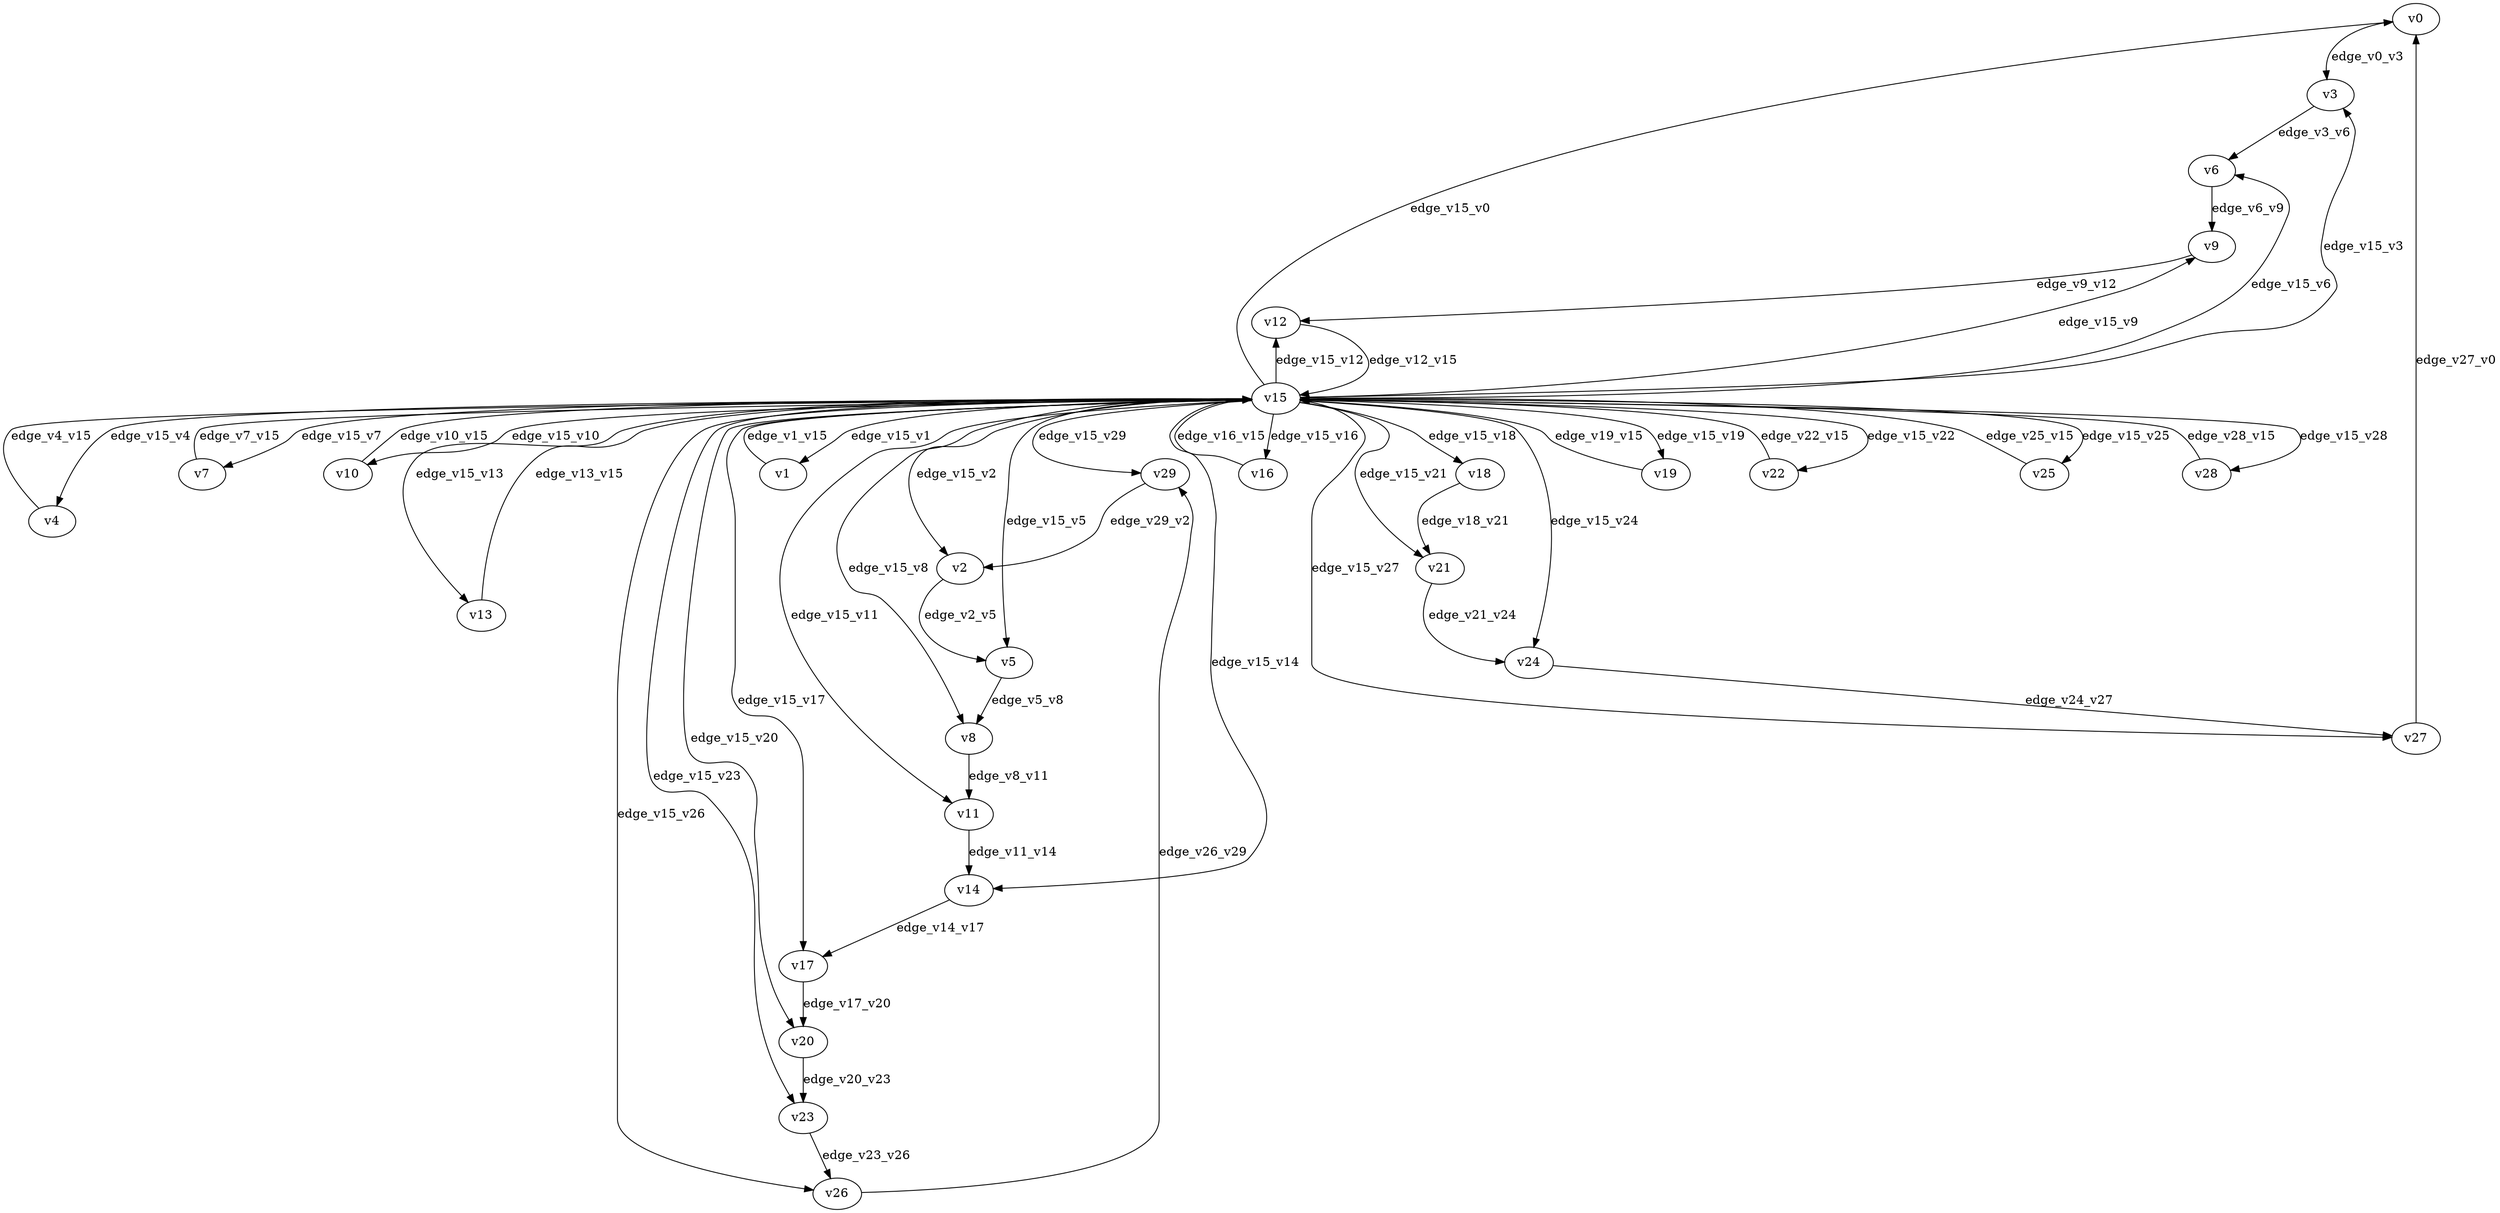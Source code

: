 digraph test038 {
    // Discounted game test case
    // Vertex properties: name [player=X]
    // Edge properties: [weight=Y, discount=Z]

    v0 [name="v0", player=0];
    v1 [name="v1", player=1];
    v2 [name="v2", player=0];
    v3 [name="v3", player=1];
    v4 [name="v4", player=0];
    v5 [name="v5", player=1];
    v6 [name="v6", player=0];
    v7 [name="v7", player=1];
    v8 [name="v8", player=0];
    v9 [name="v9", player=1];
    v10 [name="v10", player=0];
    v11 [name="v11", player=1];
    v12 [name="v12", player=0];
    v13 [name="v13", player=1];
    v14 [name="v14", player=0];
    v15 [name="v15", player=0];
    v16 [name="v16", player=0];
    v17 [name="v17", player=1];
    v18 [name="v18", player=0];
    v19 [name="v19", player=1];
    v20 [name="v20", player=0];
    v21 [name="v21", player=1];
    v22 [name="v22", player=0];
    v23 [name="v23", player=1];
    v24 [name="v24", player=0];
    v25 [name="v25", player=1];
    v26 [name="v26", player=0];
    v27 [name="v27", player=1];
    v28 [name="v28", player=0];
    v29 [name="v29", player=1];

    v15 -> v0 [label="edge_v15_v0", weight=-1.59, discount=0.202];
    v15 -> v1 [label="edge_v15_v1", weight=1.91, discount=0.202];
    v1 -> v15 [label="edge_v1_v15", weight=2.92, discount=0.202];
    v15 -> v2 [label="edge_v15_v2", weight=-0.79, discount=0.202];
    v15 -> v3 [label="edge_v15_v3", weight=0.48, discount=0.202];
    v15 -> v4 [label="edge_v15_v4", weight=-2.47, discount=0.202];
    v4 -> v15 [label="edge_v4_v15", weight=-4.73, discount=0.202];
    v15 -> v5 [label="edge_v15_v5", weight=5.90, discount=0.202];
    v15 -> v6 [label="edge_v15_v6", weight=0.48, discount=0.202];
    v15 -> v7 [label="edge_v15_v7", weight=3.15, discount=0.202];
    v7 -> v15 [label="edge_v7_v15", weight=5.86, discount=0.202];
    v15 -> v8 [label="edge_v15_v8", weight=-5.29, discount=0.202];
    v15 -> v9 [label="edge_v15_v9", weight=-4.52, discount=0.202];
    v15 -> v10 [label="edge_v15_v10", weight=7.93, discount=0.202];
    v10 -> v15 [label="edge_v10_v15", weight=6.08, discount=0.202];
    v15 -> v11 [label="edge_v15_v11", weight=2.99, discount=0.202];
    v15 -> v12 [label="edge_v15_v12", weight=9.77, discount=0.202];
    v15 -> v13 [label="edge_v15_v13", weight=-0.80, discount=0.202];
    v13 -> v15 [label="edge_v13_v15", weight=-0.90, discount=0.202];
    v15 -> v14 [label="edge_v15_v14", weight=-3.68, discount=0.202];
    v15 -> v16 [label="edge_v15_v16", weight=9.79, discount=0.202];
    v16 -> v15 [label="edge_v16_v15", weight=9.54, discount=0.202];
    v15 -> v17 [label="edge_v15_v17", weight=2.69, discount=0.202];
    v15 -> v18 [label="edge_v15_v18", weight=5.32, discount=0.202];
    v15 -> v19 [label="edge_v15_v19", weight=6.33, discount=0.202];
    v19 -> v15 [label="edge_v19_v15", weight=3.33, discount=0.202];
    v15 -> v20 [label="edge_v15_v20", weight=-3.83, discount=0.202];
    v15 -> v21 [label="edge_v15_v21", weight=-2.78, discount=0.202];
    v15 -> v22 [label="edge_v15_v22", weight=-1.00, discount=0.202];
    v22 -> v15 [label="edge_v22_v15", weight=1.35, discount=0.202];
    v15 -> v23 [label="edge_v15_v23", weight=-4.97, discount=0.202];
    v15 -> v24 [label="edge_v15_v24", weight=9.85, discount=0.202];
    v15 -> v25 [label="edge_v15_v25", weight=3.02, discount=0.202];
    v25 -> v15 [label="edge_v25_v15", weight=3.83, discount=0.202];
    v15 -> v26 [label="edge_v15_v26", weight=2.96, discount=0.202];
    v15 -> v27 [label="edge_v15_v27", weight=3.88, discount=0.202];
    v15 -> v28 [label="edge_v15_v28", weight=7.96, discount=0.202];
    v28 -> v15 [label="edge_v28_v15", weight=8.02, discount=0.202];
    v15 -> v29 [label="edge_v15_v29", weight=-2.51, discount=0.202];
    v0 -> v3 [label="edge_v0_v3", weight=3.91, discount=0.202];
    v2 -> v5 [label="edge_v2_v5", weight=-1.09, discount=0.202];
    v3 -> v6 [label="edge_v3_v6", weight=1.13, discount=0.202];
    v5 -> v8 [label="edge_v5_v8", weight=2.88, discount=0.202];
    v6 -> v9 [label="edge_v6_v9", weight=5.13, discount=0.202];
    v8 -> v11 [label="edge_v8_v11", weight=6.71, discount=0.202];
    v9 -> v12 [label="edge_v9_v12", weight=1.18, discount=0.202];
    v11 -> v14 [label="edge_v11_v14", weight=1.92, discount=0.202];
    v12 -> v15 [label="edge_v12_v15", weight=6.30, discount=0.202];
    v14 -> v17 [label="edge_v14_v17", weight=-2.06, discount=0.202];
    v17 -> v20 [label="edge_v17_v20", weight=3.82, discount=0.202];
    v18 -> v21 [label="edge_v18_v21", weight=-2.12, discount=0.202];
    v20 -> v23 [label="edge_v20_v23", weight=6.32, discount=0.202];
    v21 -> v24 [label="edge_v21_v24", weight=5.84, discount=0.202];
    v23 -> v26 [label="edge_v23_v26", weight=-2.35, discount=0.202];
    v24 -> v27 [label="edge_v24_v27", weight=1.01, discount=0.202];
    v26 -> v29 [label="edge_v26_v29", weight=2.50, discount=0.202];
    v27 -> v0 [label="edge_v27_v0", weight=5.08, discount=0.202];
    v29 -> v2 [label="edge_v29_v2", weight=-2.64, discount=0.202];
}
